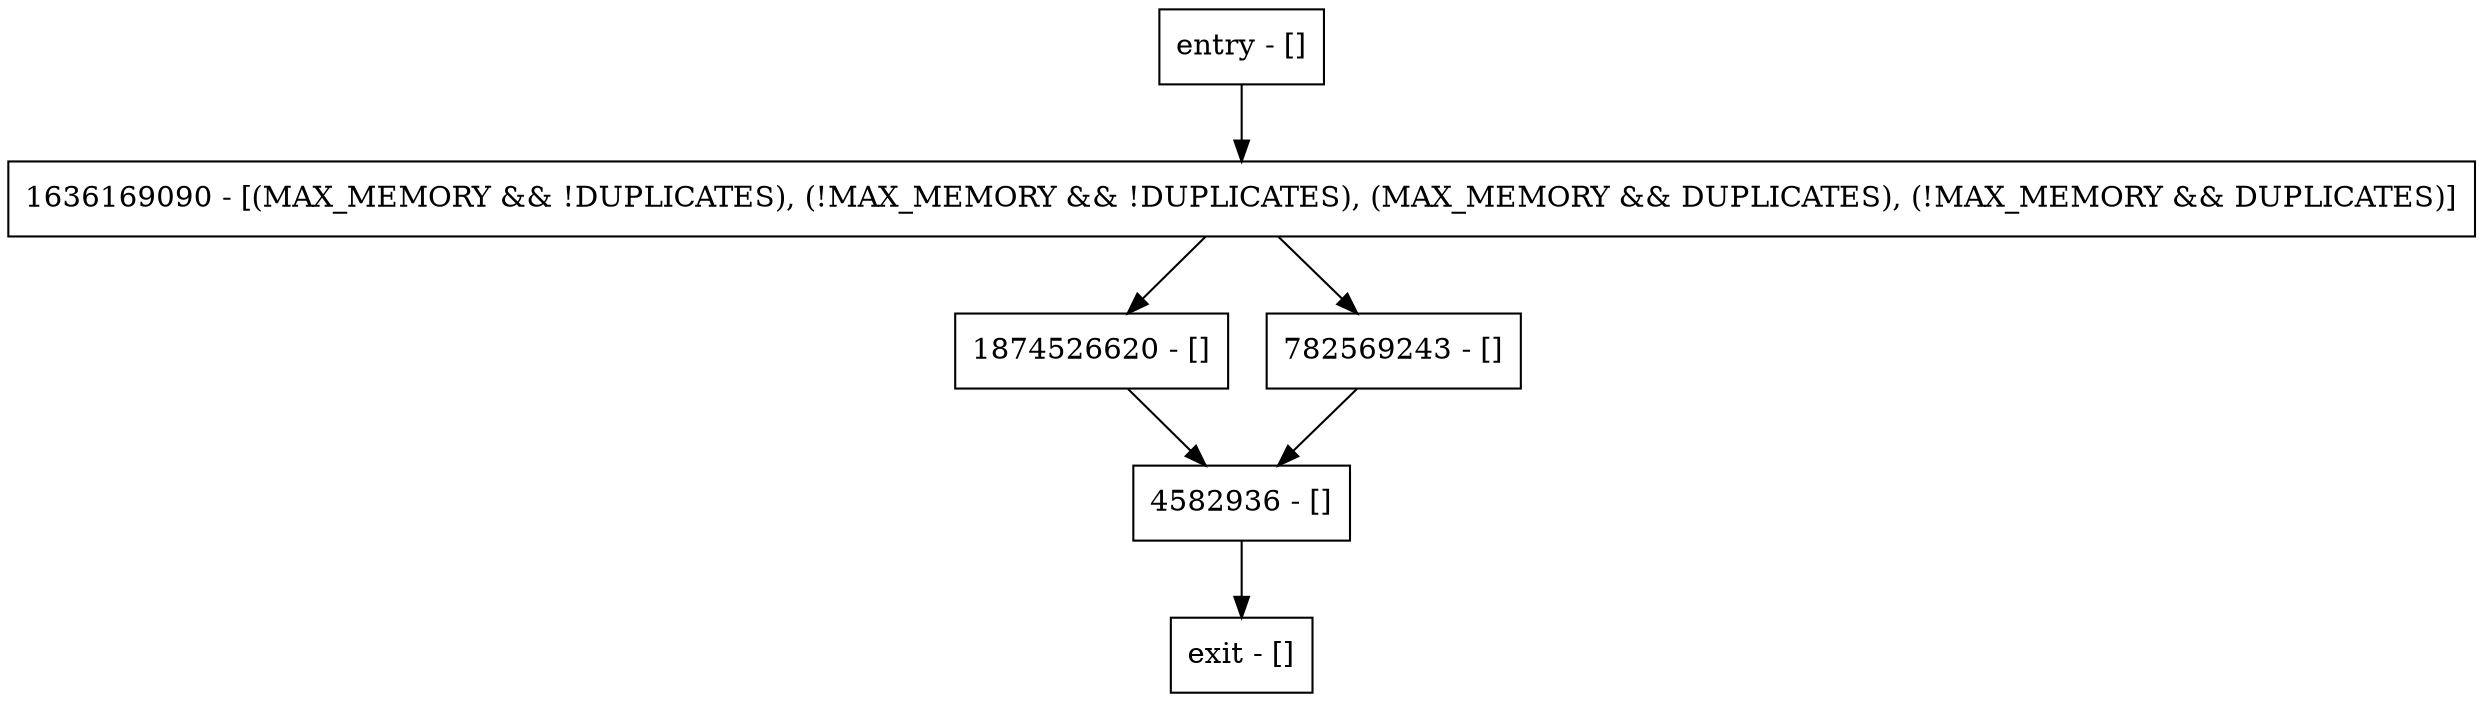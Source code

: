 digraph getUtilizationRepairDone {
node [shape=record];
1636169090 [label="1636169090 - [(MAX_MEMORY && !DUPLICATES), (!MAX_MEMORY && !DUPLICATES), (MAX_MEMORY && DUPLICATES), (!MAX_MEMORY && DUPLICATES)]"];
4582936 [label="4582936 - []"];
entry [label="entry - []"];
exit [label="exit - []"];
1874526620 [label="1874526620 - []"];
782569243 [label="782569243 - []"];
entry;
exit;
1636169090 -> 1874526620;
1636169090 -> 782569243;
4582936 -> exit;
entry -> 1636169090;
1874526620 -> 4582936;
782569243 -> 4582936;
}
